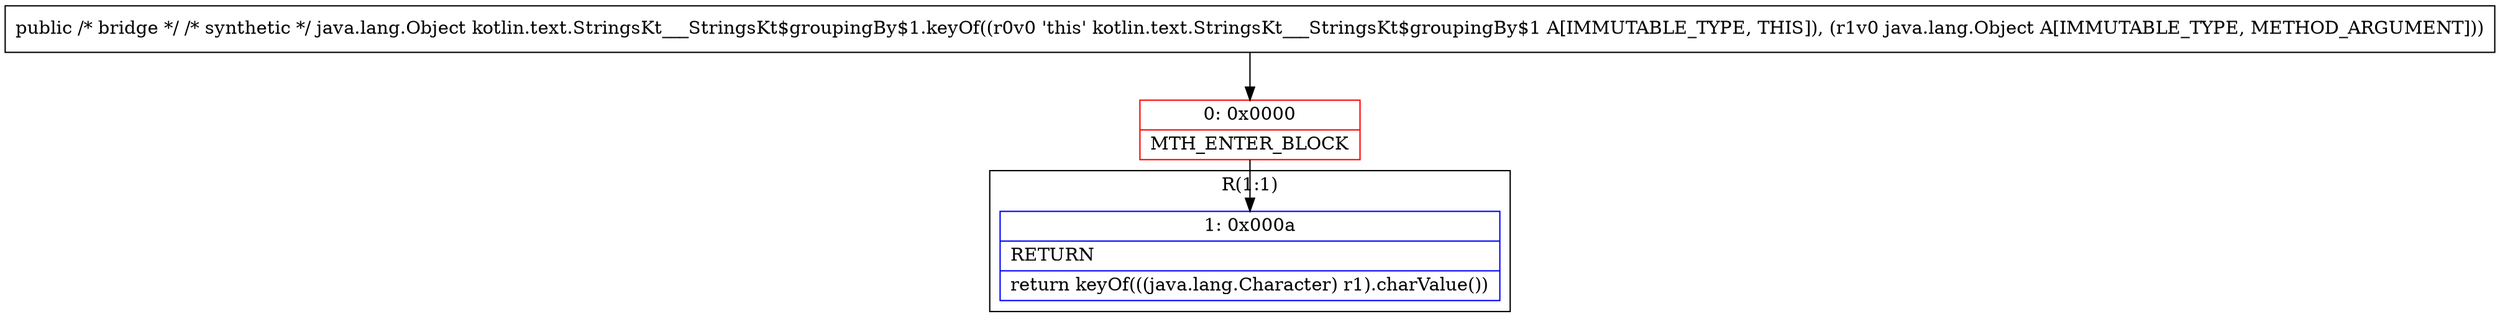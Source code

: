 digraph "CFG forkotlin.text.StringsKt___StringsKt$groupingBy$1.keyOf(Ljava\/lang\/Object;)Ljava\/lang\/Object;" {
subgraph cluster_Region_1410042609 {
label = "R(1:1)";
node [shape=record,color=blue];
Node_1 [shape=record,label="{1\:\ 0x000a|RETURN\l|return keyOf(((java.lang.Character) r1).charValue())\l}"];
}
Node_0 [shape=record,color=red,label="{0\:\ 0x0000|MTH_ENTER_BLOCK\l}"];
MethodNode[shape=record,label="{public \/* bridge *\/ \/* synthetic *\/ java.lang.Object kotlin.text.StringsKt___StringsKt$groupingBy$1.keyOf((r0v0 'this' kotlin.text.StringsKt___StringsKt$groupingBy$1 A[IMMUTABLE_TYPE, THIS]), (r1v0 java.lang.Object A[IMMUTABLE_TYPE, METHOD_ARGUMENT])) }"];
MethodNode -> Node_0;
Node_0 -> Node_1;
}

